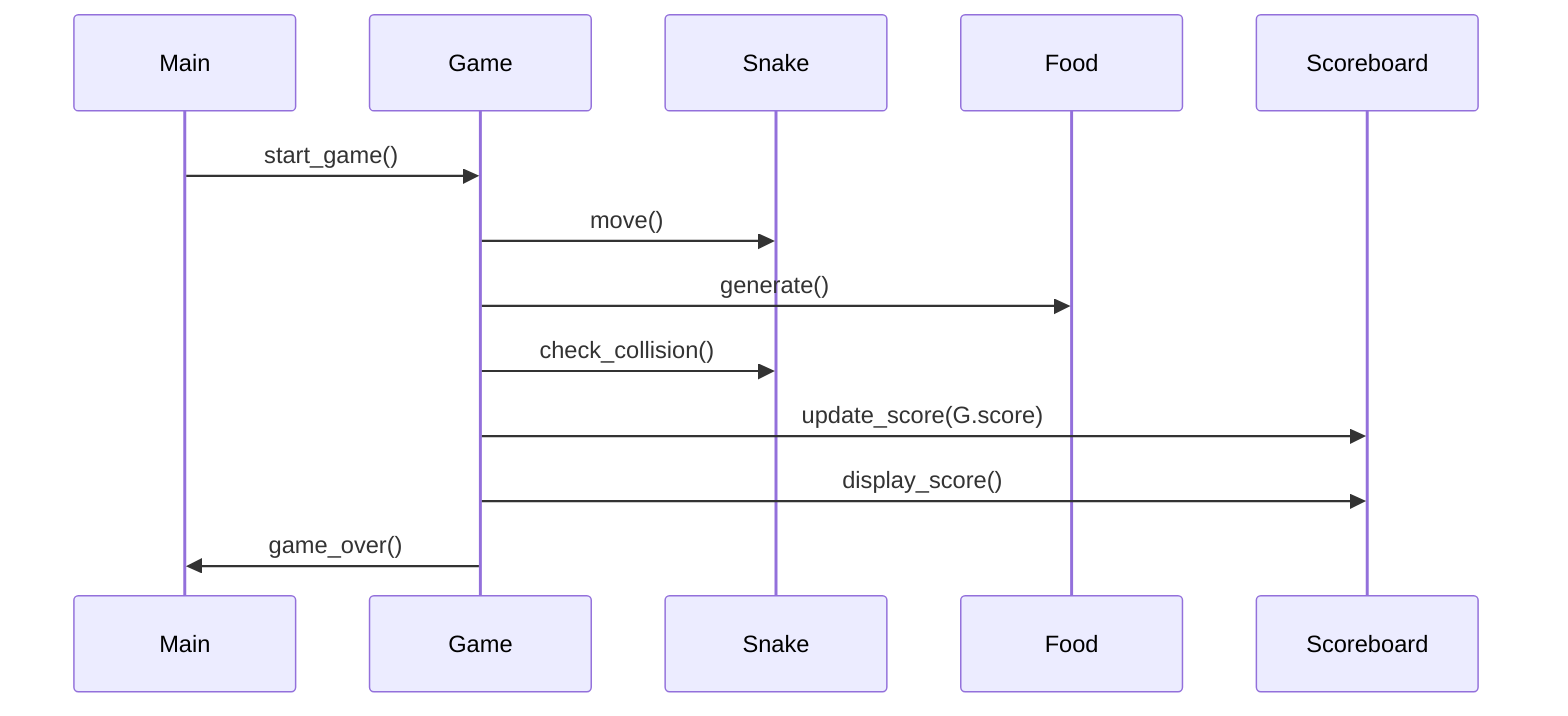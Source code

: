 sequenceDiagram
    participant M as Main
    participant G as Game
    participant S as Snake
    participant F as Food
    participant SB as Scoreboard
    M->>G: start_game()
    G->>S: move()
    G->>F: generate()
    G->>S: check_collision()
    G->>SB: update_score(G.score)
    G->>SB: display_score()
    G->>M: game_over()